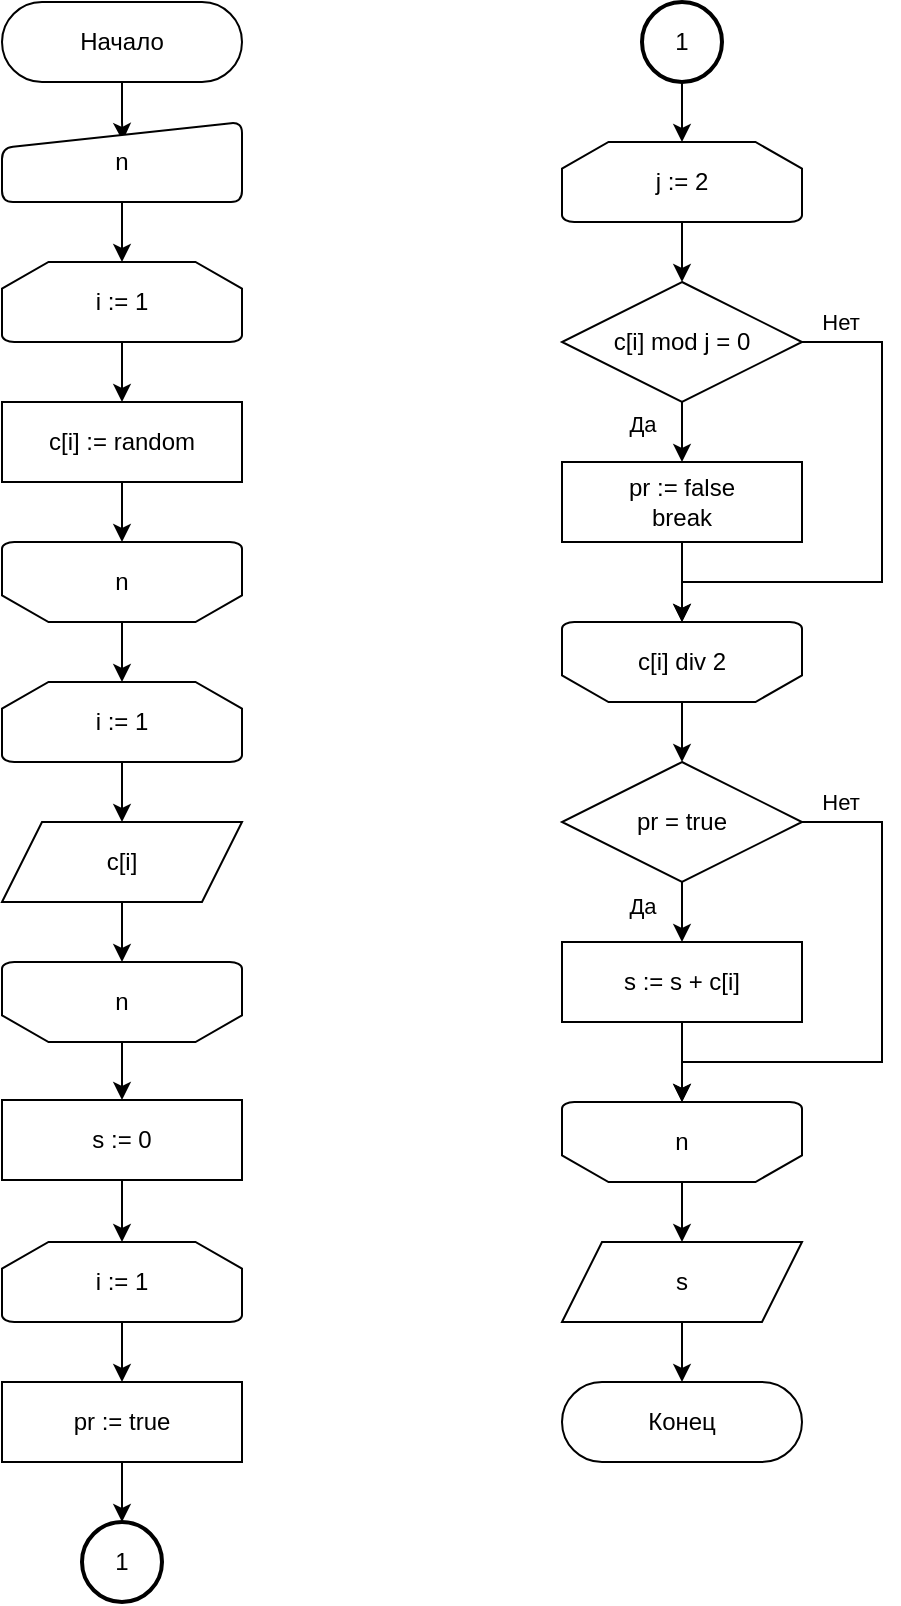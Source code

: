 <mxfile version="22.1.2" type="device">
  <diagram id="8rJtg9jcF6wntet2b0xd" name="11">
    <mxGraphModel dx="874" dy="1238" grid="1" gridSize="10" guides="1" tooltips="1" connect="1" arrows="1" fold="1" page="1" pageScale="1" pageWidth="827" pageHeight="1169" math="0" shadow="0">
      <root>
        <mxCell id="0" />
        <mxCell id="1" parent="0" />
        <mxCell id="OZ1Vfy1bdgRLmu8WDWCu-1" style="edgeStyle=orthogonalEdgeStyle;rounded=0;orthogonalLoop=1;jettySize=auto;html=1;strokeWidth=1;entryX=0.503;entryY=0.237;entryDx=0;entryDy=0;entryPerimeter=0;" edge="1" parent="1" source="OZ1Vfy1bdgRLmu8WDWCu-2" target="OZ1Vfy1bdgRLmu8WDWCu-4">
          <mxGeometry relative="1" as="geometry">
            <mxPoint x="100" y="110" as="targetPoint" />
          </mxGeometry>
        </mxCell>
        <mxCell id="OZ1Vfy1bdgRLmu8WDWCu-2" value="Начало" style="rounded=1;whiteSpace=wrap;html=1;arcSize=50;strokeWidth=1;" vertex="1" parent="1">
          <mxGeometry x="40" y="40" width="120" height="40" as="geometry" />
        </mxCell>
        <mxCell id="OZ1Vfy1bdgRLmu8WDWCu-3" style="edgeStyle=orthogonalEdgeStyle;rounded=0;orthogonalLoop=1;jettySize=auto;html=1;" edge="1" parent="1" source="OZ1Vfy1bdgRLmu8WDWCu-4" target="OZ1Vfy1bdgRLmu8WDWCu-6">
          <mxGeometry relative="1" as="geometry" />
        </mxCell>
        <mxCell id="OZ1Vfy1bdgRLmu8WDWCu-4" value="n" style="html=1;strokeWidth=1;shape=manualInput;whiteSpace=wrap;rounded=1;size=13;arcSize=11;" vertex="1" parent="1">
          <mxGeometry x="40" y="100" width="120" height="40" as="geometry" />
        </mxCell>
        <mxCell id="OZ1Vfy1bdgRLmu8WDWCu-5" style="edgeStyle=orthogonalEdgeStyle;rounded=0;orthogonalLoop=1;jettySize=auto;html=1;" edge="1" parent="1" source="OZ1Vfy1bdgRLmu8WDWCu-6" target="OZ1Vfy1bdgRLmu8WDWCu-10">
          <mxGeometry relative="1" as="geometry" />
        </mxCell>
        <mxCell id="OZ1Vfy1bdgRLmu8WDWCu-6" value="i := 1" style="strokeWidth=1;html=1;shape=mxgraph.flowchart.loop_limit;whiteSpace=wrap;" vertex="1" parent="1">
          <mxGeometry x="40" y="170" width="120" height="40" as="geometry" />
        </mxCell>
        <mxCell id="31O7xjG7AQKKa-0NvDlN-3" style="edgeStyle=orthogonalEdgeStyle;rounded=0;orthogonalLoop=1;jettySize=auto;html=1;" edge="1" parent="1" source="OZ1Vfy1bdgRLmu8WDWCu-10" target="31O7xjG7AQKKa-0NvDlN-2">
          <mxGeometry relative="1" as="geometry" />
        </mxCell>
        <mxCell id="OZ1Vfy1bdgRLmu8WDWCu-10" value="c[i] := random" style="rounded=0;whiteSpace=wrap;html=1;strokeWidth=1;" vertex="1" parent="1">
          <mxGeometry x="40" y="240" width="120" height="40" as="geometry" />
        </mxCell>
        <mxCell id="OZ1Vfy1bdgRLmu8WDWCu-11" style="edgeStyle=orthogonalEdgeStyle;rounded=0;orthogonalLoop=1;jettySize=auto;html=1;" edge="1" parent="1" source="OZ1Vfy1bdgRLmu8WDWCu-13" target="OZ1Vfy1bdgRLmu8WDWCu-15">
          <mxGeometry relative="1" as="geometry" />
        </mxCell>
        <mxCell id="OZ1Vfy1bdgRLmu8WDWCu-12" value="Да" style="edgeLabel;html=1;align=center;verticalAlign=middle;resizable=0;points=[];" vertex="1" connectable="0" parent="OZ1Vfy1bdgRLmu8WDWCu-11">
          <mxGeometry x="0.24" relative="1" as="geometry">
            <mxPoint x="-20" as="offset" />
          </mxGeometry>
        </mxCell>
        <mxCell id="OZ1Vfy1bdgRLmu8WDWCu-13" value="c[i] mod j = 0" style="strokeWidth=1;html=1;shape=mxgraph.flowchart.decision;whiteSpace=wrap;" vertex="1" parent="1">
          <mxGeometry x="320" y="180" width="120" height="60" as="geometry" />
        </mxCell>
        <mxCell id="OZ1Vfy1bdgRLmu8WDWCu-14" style="edgeStyle=orthogonalEdgeStyle;rounded=0;orthogonalLoop=1;jettySize=auto;html=1;" edge="1" parent="1" source="OZ1Vfy1bdgRLmu8WDWCu-15">
          <mxGeometry relative="1" as="geometry">
            <mxPoint x="380" y="350" as="targetPoint" />
          </mxGeometry>
        </mxCell>
        <mxCell id="OZ1Vfy1bdgRLmu8WDWCu-15" value="pr := false&lt;br&gt;break" style="rounded=0;whiteSpace=wrap;html=1;strokeWidth=1;" vertex="1" parent="1">
          <mxGeometry x="320" y="270" width="120" height="40" as="geometry" />
        </mxCell>
        <mxCell id="OZ1Vfy1bdgRLmu8WDWCu-16" style="edgeStyle=orthogonalEdgeStyle;rounded=0;orthogonalLoop=1;jettySize=auto;html=1;exitX=1;exitY=0.5;exitDx=0;exitDy=0;exitPerimeter=0;" edge="1" parent="1" source="OZ1Vfy1bdgRLmu8WDWCu-13">
          <mxGeometry relative="1" as="geometry">
            <Array as="points">
              <mxPoint x="480" y="210" />
              <mxPoint x="480" y="330" />
              <mxPoint x="380" y="330" />
            </Array>
            <mxPoint x="380" y="350" as="targetPoint" />
          </mxGeometry>
        </mxCell>
        <mxCell id="OZ1Vfy1bdgRLmu8WDWCu-17" value="Нет" style="edgeLabel;html=1;align=center;verticalAlign=middle;resizable=0;points=[];" vertex="1" connectable="0" parent="OZ1Vfy1bdgRLmu8WDWCu-16">
          <mxGeometry x="-0.864" relative="1" as="geometry">
            <mxPoint y="-10" as="offset" />
          </mxGeometry>
        </mxCell>
        <mxCell id="31O7xjG7AQKKa-0NvDlN-11" style="edgeStyle=orthogonalEdgeStyle;rounded=0;orthogonalLoop=1;jettySize=auto;html=1;" edge="1" parent="1" source="31O7xjG7AQKKa-0NvDlN-1" target="31O7xjG7AQKKa-0NvDlN-8">
          <mxGeometry relative="1" as="geometry" />
        </mxCell>
        <mxCell id="31O7xjG7AQKKa-0NvDlN-1" value="c[i]" style="shape=parallelogram;perimeter=parallelogramPerimeter;whiteSpace=wrap;html=1;fixedSize=1;" vertex="1" parent="1">
          <mxGeometry x="40" y="450" width="120" height="40" as="geometry" />
        </mxCell>
        <mxCell id="31O7xjG7AQKKa-0NvDlN-9" style="edgeStyle=orthogonalEdgeStyle;rounded=0;orthogonalLoop=1;jettySize=auto;html=1;" edge="1" parent="1" source="31O7xjG7AQKKa-0NvDlN-2" target="31O7xjG7AQKKa-0NvDlN-5">
          <mxGeometry relative="1" as="geometry" />
        </mxCell>
        <mxCell id="31O7xjG7AQKKa-0NvDlN-2" value="n" style="strokeWidth=1;html=1;shape=mxgraph.flowchart.loop_limit;whiteSpace=wrap;direction=west;" vertex="1" parent="1">
          <mxGeometry x="40" y="310" width="120" height="40" as="geometry" />
        </mxCell>
        <mxCell id="31O7xjG7AQKKa-0NvDlN-10" style="edgeStyle=orthogonalEdgeStyle;rounded=0;orthogonalLoop=1;jettySize=auto;html=1;" edge="1" parent="1" source="31O7xjG7AQKKa-0NvDlN-5" target="31O7xjG7AQKKa-0NvDlN-1">
          <mxGeometry relative="1" as="geometry" />
        </mxCell>
        <mxCell id="31O7xjG7AQKKa-0NvDlN-5" value="i := 1" style="strokeWidth=1;html=1;shape=mxgraph.flowchart.loop_limit;whiteSpace=wrap;" vertex="1" parent="1">
          <mxGeometry x="40" y="380" width="120" height="40" as="geometry" />
        </mxCell>
        <mxCell id="31O7xjG7AQKKa-0NvDlN-14" style="edgeStyle=orthogonalEdgeStyle;rounded=0;orthogonalLoop=1;jettySize=auto;html=1;" edge="1" parent="1" source="31O7xjG7AQKKa-0NvDlN-8" target="31O7xjG7AQKKa-0NvDlN-12">
          <mxGeometry relative="1" as="geometry" />
        </mxCell>
        <mxCell id="31O7xjG7AQKKa-0NvDlN-8" value="n" style="strokeWidth=1;html=1;shape=mxgraph.flowchart.loop_limit;whiteSpace=wrap;direction=west;" vertex="1" parent="1">
          <mxGeometry x="40" y="520" width="120" height="40" as="geometry" />
        </mxCell>
        <mxCell id="31O7xjG7AQKKa-0NvDlN-15" style="edgeStyle=orthogonalEdgeStyle;rounded=0;orthogonalLoop=1;jettySize=auto;html=1;" edge="1" parent="1" source="31O7xjG7AQKKa-0NvDlN-12" target="31O7xjG7AQKKa-0NvDlN-13">
          <mxGeometry relative="1" as="geometry" />
        </mxCell>
        <mxCell id="31O7xjG7AQKKa-0NvDlN-12" value="s := 0" style="rounded=0;whiteSpace=wrap;html=1;strokeWidth=1;" vertex="1" parent="1">
          <mxGeometry x="40" y="589" width="120" height="40" as="geometry" />
        </mxCell>
        <mxCell id="31O7xjG7AQKKa-0NvDlN-17" style="edgeStyle=orthogonalEdgeStyle;rounded=0;orthogonalLoop=1;jettySize=auto;html=1;" edge="1" parent="1" source="31O7xjG7AQKKa-0NvDlN-13" target="31O7xjG7AQKKa-0NvDlN-16">
          <mxGeometry relative="1" as="geometry" />
        </mxCell>
        <mxCell id="31O7xjG7AQKKa-0NvDlN-13" value="i := 1" style="strokeWidth=1;html=1;shape=mxgraph.flowchart.loop_limit;whiteSpace=wrap;" vertex="1" parent="1">
          <mxGeometry x="40" y="660" width="120" height="40" as="geometry" />
        </mxCell>
        <mxCell id="c4DkTCEkyX2Jr-yQ95jB-3" style="edgeStyle=orthogonalEdgeStyle;rounded=0;orthogonalLoop=1;jettySize=auto;html=1;" edge="1" parent="1" source="31O7xjG7AQKKa-0NvDlN-16" target="QGSziZ-wv1B9U3y6qjzU-1">
          <mxGeometry relative="1" as="geometry" />
        </mxCell>
        <mxCell id="31O7xjG7AQKKa-0NvDlN-16" value="pr := true" style="rounded=0;whiteSpace=wrap;html=1;strokeWidth=1;" vertex="1" parent="1">
          <mxGeometry x="40" y="730" width="120" height="40" as="geometry" />
        </mxCell>
        <mxCell id="31O7xjG7AQKKa-0NvDlN-20" style="edgeStyle=orthogonalEdgeStyle;rounded=0;orthogonalLoop=1;jettySize=auto;html=1;" edge="1" parent="1" source="31O7xjG7AQKKa-0NvDlN-18" target="OZ1Vfy1bdgRLmu8WDWCu-13">
          <mxGeometry relative="1" as="geometry" />
        </mxCell>
        <mxCell id="31O7xjG7AQKKa-0NvDlN-18" value="j := 2" style="strokeWidth=1;html=1;shape=mxgraph.flowchart.loop_limit;whiteSpace=wrap;" vertex="1" parent="1">
          <mxGeometry x="320" y="110" width="120" height="40" as="geometry" />
        </mxCell>
        <mxCell id="c4DkTCEkyX2Jr-yQ95jB-5" style="edgeStyle=orthogonalEdgeStyle;rounded=0;orthogonalLoop=1;jettySize=auto;html=1;" edge="1" parent="1" source="31O7xjG7AQKKa-0NvDlN-21" target="QGSziZ-wv1B9U3y6qjzU-4">
          <mxGeometry relative="1" as="geometry" />
        </mxCell>
        <mxCell id="31O7xjG7AQKKa-0NvDlN-21" value="c[i] div 2" style="strokeWidth=1;html=1;shape=mxgraph.flowchart.loop_limit;whiteSpace=wrap;direction=west;" vertex="1" parent="1">
          <mxGeometry x="320" y="350" width="120" height="40" as="geometry" />
        </mxCell>
        <mxCell id="QGSziZ-wv1B9U3y6qjzU-1" value="1" style="strokeWidth=2;html=1;shape=mxgraph.flowchart.start_2;whiteSpace=wrap;" vertex="1" parent="1">
          <mxGeometry x="80" y="800" width="40" height="40" as="geometry" />
        </mxCell>
        <mxCell id="c4DkTCEkyX2Jr-yQ95jB-4" style="edgeStyle=orthogonalEdgeStyle;rounded=0;orthogonalLoop=1;jettySize=auto;html=1;" edge="1" parent="1" source="QGSziZ-wv1B9U3y6qjzU-3" target="31O7xjG7AQKKa-0NvDlN-18">
          <mxGeometry relative="1" as="geometry" />
        </mxCell>
        <mxCell id="QGSziZ-wv1B9U3y6qjzU-3" value="1" style="strokeWidth=2;html=1;shape=mxgraph.flowchart.start_2;whiteSpace=wrap;" vertex="1" parent="1">
          <mxGeometry x="360" y="40" width="40" height="40" as="geometry" />
        </mxCell>
        <mxCell id="QGSziZ-wv1B9U3y6qjzU-7" style="edgeStyle=orthogonalEdgeStyle;rounded=0;orthogonalLoop=1;jettySize=auto;html=1;" edge="1" parent="1" source="QGSziZ-wv1B9U3y6qjzU-4" target="QGSziZ-wv1B9U3y6qjzU-6">
          <mxGeometry relative="1" as="geometry" />
        </mxCell>
        <mxCell id="QGSziZ-wv1B9U3y6qjzU-8" value="Да" style="edgeLabel;html=1;align=center;verticalAlign=middle;resizable=0;points=[];" vertex="1" connectable="0" parent="QGSziZ-wv1B9U3y6qjzU-7">
          <mxGeometry x="0.14" y="1" relative="1" as="geometry">
            <mxPoint x="-19" as="offset" />
          </mxGeometry>
        </mxCell>
        <mxCell id="QGSziZ-wv1B9U3y6qjzU-4" value="pr = true" style="strokeWidth=1;html=1;shape=mxgraph.flowchart.decision;whiteSpace=wrap;" vertex="1" parent="1">
          <mxGeometry x="320" y="420" width="120" height="60" as="geometry" />
        </mxCell>
        <mxCell id="QGSziZ-wv1B9U3y6qjzU-12" style="edgeStyle=orthogonalEdgeStyle;rounded=0;orthogonalLoop=1;jettySize=auto;html=1;" edge="1" parent="1" source="QGSziZ-wv1B9U3y6qjzU-6" target="QGSziZ-wv1B9U3y6qjzU-11">
          <mxGeometry relative="1" as="geometry" />
        </mxCell>
        <mxCell id="QGSziZ-wv1B9U3y6qjzU-6" value="s := s + c[i]" style="rounded=0;whiteSpace=wrap;html=1;strokeWidth=1;" vertex="1" parent="1">
          <mxGeometry x="320" y="510" width="120" height="40" as="geometry" />
        </mxCell>
        <mxCell id="QGSziZ-wv1B9U3y6qjzU-9" style="edgeStyle=orthogonalEdgeStyle;rounded=0;orthogonalLoop=1;jettySize=auto;html=1;exitX=1;exitY=0.5;exitDx=0;exitDy=0;exitPerimeter=0;" edge="1" parent="1">
          <mxGeometry relative="1" as="geometry">
            <Array as="points">
              <mxPoint x="480" y="450" />
              <mxPoint x="480" y="570" />
              <mxPoint x="380" y="570" />
            </Array>
            <mxPoint x="440" y="450" as="sourcePoint" />
            <mxPoint x="380" y="590" as="targetPoint" />
          </mxGeometry>
        </mxCell>
        <mxCell id="QGSziZ-wv1B9U3y6qjzU-10" value="Нет" style="edgeLabel;html=1;align=center;verticalAlign=middle;resizable=0;points=[];" vertex="1" connectable="0" parent="QGSziZ-wv1B9U3y6qjzU-9">
          <mxGeometry x="-0.864" relative="1" as="geometry">
            <mxPoint y="-10" as="offset" />
          </mxGeometry>
        </mxCell>
        <mxCell id="QGSziZ-wv1B9U3y6qjzU-14" style="edgeStyle=orthogonalEdgeStyle;rounded=0;orthogonalLoop=1;jettySize=auto;html=1;" edge="1" parent="1" source="QGSziZ-wv1B9U3y6qjzU-11" target="QGSziZ-wv1B9U3y6qjzU-13">
          <mxGeometry relative="1" as="geometry" />
        </mxCell>
        <mxCell id="QGSziZ-wv1B9U3y6qjzU-11" value="n" style="strokeWidth=1;html=1;shape=mxgraph.flowchart.loop_limit;whiteSpace=wrap;direction=west;" vertex="1" parent="1">
          <mxGeometry x="320" y="590" width="120" height="40" as="geometry" />
        </mxCell>
        <mxCell id="c4DkTCEkyX2Jr-yQ95jB-2" style="edgeStyle=orthogonalEdgeStyle;rounded=0;orthogonalLoop=1;jettySize=auto;html=1;" edge="1" parent="1" source="QGSziZ-wv1B9U3y6qjzU-13" target="c4DkTCEkyX2Jr-yQ95jB-1">
          <mxGeometry relative="1" as="geometry" />
        </mxCell>
        <mxCell id="QGSziZ-wv1B9U3y6qjzU-13" value="s" style="shape=parallelogram;perimeter=parallelogramPerimeter;whiteSpace=wrap;html=1;fixedSize=1;" vertex="1" parent="1">
          <mxGeometry x="320" y="660" width="120" height="40" as="geometry" />
        </mxCell>
        <mxCell id="c4DkTCEkyX2Jr-yQ95jB-1" value="Конец" style="rounded=1;whiteSpace=wrap;html=1;arcSize=50;strokeWidth=1;" vertex="1" parent="1">
          <mxGeometry x="320" y="730" width="120" height="40" as="geometry" />
        </mxCell>
      </root>
    </mxGraphModel>
  </diagram>
</mxfile>
